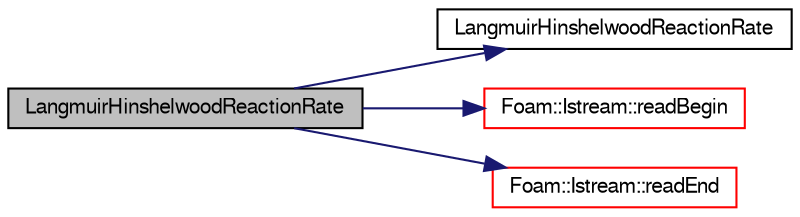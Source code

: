 digraph "LangmuirHinshelwoodReactionRate"
{
  bgcolor="transparent";
  edge [fontname="FreeSans",fontsize="10",labelfontname="FreeSans",labelfontsize="10"];
  node [fontname="FreeSans",fontsize="10",shape=record];
  rankdir="LR";
  Node3 [label="LangmuirHinshelwoodReactionRate",height=0.2,width=0.4,color="black", fillcolor="grey75", style="filled", fontcolor="black"];
  Node3 -> Node4 [color="midnightblue",fontsize="10",style="solid",fontname="FreeSans"];
  Node4 [label="LangmuirHinshelwoodReactionRate",height=0.2,width=0.4,color="black",URL="$a30306.html#a26cb473781650ad87b9d77dc5fae203a",tooltip="Construct from components. "];
  Node3 -> Node5 [color="midnightblue",fontsize="10",style="solid",fontname="FreeSans"];
  Node5 [label="Foam::Istream::readBegin",height=0.2,width=0.4,color="red",URL="$a26234.html#a0f770b511770a752d65282976e8a8078"];
  Node3 -> Node57 [color="midnightblue",fontsize="10",style="solid",fontname="FreeSans"];
  Node57 [label="Foam::Istream::readEnd",height=0.2,width=0.4,color="red",URL="$a26234.html#a092d231ce97840ca80cad9b0e98acbb8"];
}
